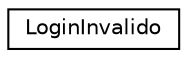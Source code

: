 digraph "Graphical Class Hierarchy"
{
 // LATEX_PDF_SIZE
  edge [fontname="Helvetica",fontsize="10",labelfontname="Helvetica",labelfontsize="10"];
  node [fontname="Helvetica",fontsize="10",shape=record];
  rankdir="LR";
  Node0 [label="LoginInvalido",height=0.2,width=0.4,color="black", fillcolor="white", style="filled",URL="$structLoginInvalido.html",tooltip="Exceção lançada quando um login é considerado inválido."];
}
